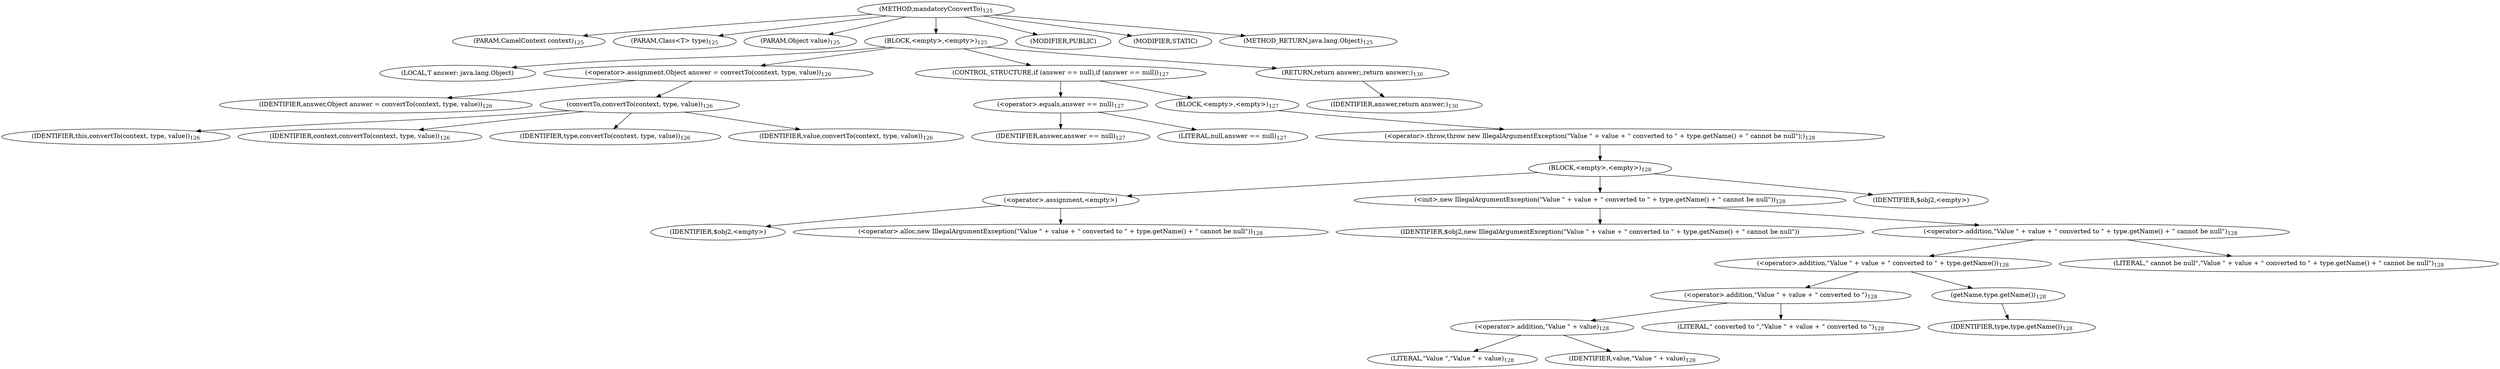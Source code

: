 digraph "mandatoryConvertTo" {  
"194" [label = <(METHOD,mandatoryConvertTo)<SUB>125</SUB>> ]
"195" [label = <(PARAM,CamelContext context)<SUB>125</SUB>> ]
"196" [label = <(PARAM,Class&lt;T&gt; type)<SUB>125</SUB>> ]
"197" [label = <(PARAM,Object value)<SUB>125</SUB>> ]
"198" [label = <(BLOCK,&lt;empty&gt;,&lt;empty&gt;)<SUB>125</SUB>> ]
"199" [label = <(LOCAL,T answer: java.lang.Object)> ]
"200" [label = <(&lt;operator&gt;.assignment,Object answer = convertTo(context, type, value))<SUB>126</SUB>> ]
"201" [label = <(IDENTIFIER,answer,Object answer = convertTo(context, type, value))<SUB>126</SUB>> ]
"202" [label = <(convertTo,convertTo(context, type, value))<SUB>126</SUB>> ]
"203" [label = <(IDENTIFIER,this,convertTo(context, type, value))<SUB>126</SUB>> ]
"204" [label = <(IDENTIFIER,context,convertTo(context, type, value))<SUB>126</SUB>> ]
"205" [label = <(IDENTIFIER,type,convertTo(context, type, value))<SUB>126</SUB>> ]
"206" [label = <(IDENTIFIER,value,convertTo(context, type, value))<SUB>126</SUB>> ]
"207" [label = <(CONTROL_STRUCTURE,if (answer == null),if (answer == null))<SUB>127</SUB>> ]
"208" [label = <(&lt;operator&gt;.equals,answer == null)<SUB>127</SUB>> ]
"209" [label = <(IDENTIFIER,answer,answer == null)<SUB>127</SUB>> ]
"210" [label = <(LITERAL,null,answer == null)<SUB>127</SUB>> ]
"211" [label = <(BLOCK,&lt;empty&gt;,&lt;empty&gt;)<SUB>127</SUB>> ]
"212" [label = <(&lt;operator&gt;.throw,throw new IllegalArgumentException(&quot;Value &quot; + value + &quot; converted to &quot; + type.getName() + &quot; cannot be null&quot;);)<SUB>128</SUB>> ]
"213" [label = <(BLOCK,&lt;empty&gt;,&lt;empty&gt;)<SUB>128</SUB>> ]
"214" [label = <(&lt;operator&gt;.assignment,&lt;empty&gt;)> ]
"215" [label = <(IDENTIFIER,$obj2,&lt;empty&gt;)> ]
"216" [label = <(&lt;operator&gt;.alloc,new IllegalArgumentException(&quot;Value &quot; + value + &quot; converted to &quot; + type.getName() + &quot; cannot be null&quot;))<SUB>128</SUB>> ]
"217" [label = <(&lt;init&gt;,new IllegalArgumentException(&quot;Value &quot; + value + &quot; converted to &quot; + type.getName() + &quot; cannot be null&quot;))<SUB>128</SUB>> ]
"218" [label = <(IDENTIFIER,$obj2,new IllegalArgumentException(&quot;Value &quot; + value + &quot; converted to &quot; + type.getName() + &quot; cannot be null&quot;))> ]
"219" [label = <(&lt;operator&gt;.addition,&quot;Value &quot; + value + &quot; converted to &quot; + type.getName() + &quot; cannot be null&quot;)<SUB>128</SUB>> ]
"220" [label = <(&lt;operator&gt;.addition,&quot;Value &quot; + value + &quot; converted to &quot; + type.getName())<SUB>128</SUB>> ]
"221" [label = <(&lt;operator&gt;.addition,&quot;Value &quot; + value + &quot; converted to &quot;)<SUB>128</SUB>> ]
"222" [label = <(&lt;operator&gt;.addition,&quot;Value &quot; + value)<SUB>128</SUB>> ]
"223" [label = <(LITERAL,&quot;Value &quot;,&quot;Value &quot; + value)<SUB>128</SUB>> ]
"224" [label = <(IDENTIFIER,value,&quot;Value &quot; + value)<SUB>128</SUB>> ]
"225" [label = <(LITERAL,&quot; converted to &quot;,&quot;Value &quot; + value + &quot; converted to &quot;)<SUB>128</SUB>> ]
"226" [label = <(getName,type.getName())<SUB>128</SUB>> ]
"227" [label = <(IDENTIFIER,type,type.getName())<SUB>128</SUB>> ]
"228" [label = <(LITERAL,&quot; cannot be null&quot;,&quot;Value &quot; + value + &quot; converted to &quot; + type.getName() + &quot; cannot be null&quot;)<SUB>128</SUB>> ]
"229" [label = <(IDENTIFIER,$obj2,&lt;empty&gt;)> ]
"230" [label = <(RETURN,return answer;,return answer;)<SUB>130</SUB>> ]
"231" [label = <(IDENTIFIER,answer,return answer;)<SUB>130</SUB>> ]
"232" [label = <(MODIFIER,PUBLIC)> ]
"233" [label = <(MODIFIER,STATIC)> ]
"234" [label = <(METHOD_RETURN,java.lang.Object)<SUB>125</SUB>> ]
  "194" -> "195" 
  "194" -> "196" 
  "194" -> "197" 
  "194" -> "198" 
  "194" -> "232" 
  "194" -> "233" 
  "194" -> "234" 
  "198" -> "199" 
  "198" -> "200" 
  "198" -> "207" 
  "198" -> "230" 
  "200" -> "201" 
  "200" -> "202" 
  "202" -> "203" 
  "202" -> "204" 
  "202" -> "205" 
  "202" -> "206" 
  "207" -> "208" 
  "207" -> "211" 
  "208" -> "209" 
  "208" -> "210" 
  "211" -> "212" 
  "212" -> "213" 
  "213" -> "214" 
  "213" -> "217" 
  "213" -> "229" 
  "214" -> "215" 
  "214" -> "216" 
  "217" -> "218" 
  "217" -> "219" 
  "219" -> "220" 
  "219" -> "228" 
  "220" -> "221" 
  "220" -> "226" 
  "221" -> "222" 
  "221" -> "225" 
  "222" -> "223" 
  "222" -> "224" 
  "226" -> "227" 
  "230" -> "231" 
}
